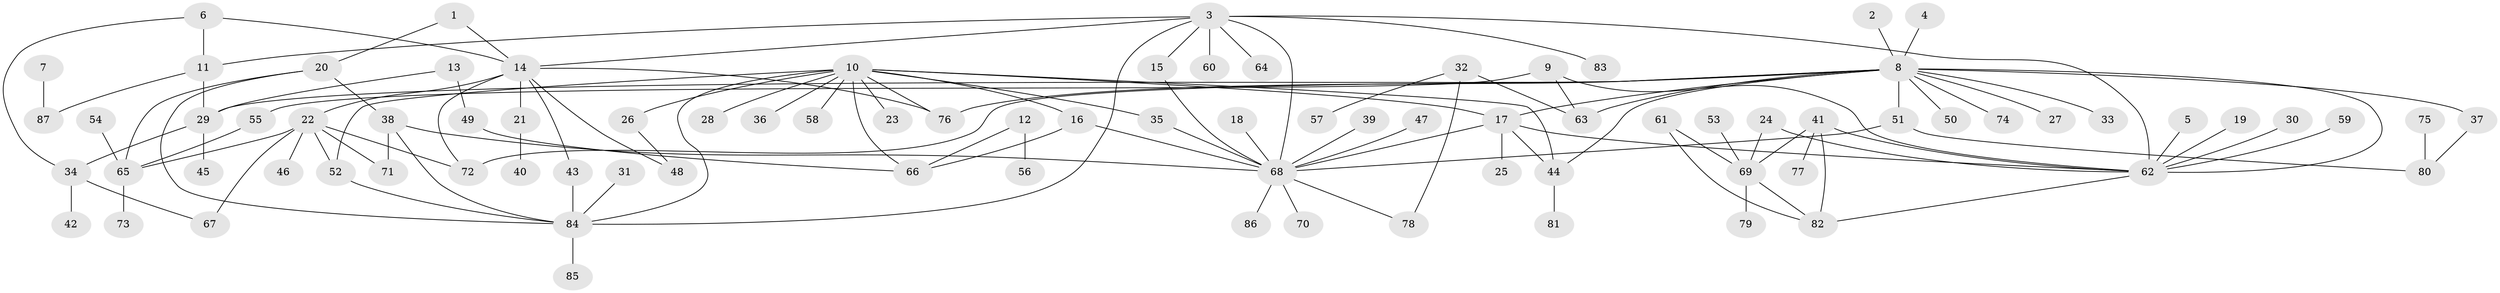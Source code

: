 // original degree distribution, {10: 0.016260162601626018, 11: 0.008130081300813009, 3: 0.06504065040650407, 2: 0.2601626016260163, 4: 0.08943089430894309, 5: 0.024390243902439025, 17: 0.008130081300813009, 13: 0.008130081300813009, 1: 0.4715447154471545, 9: 0.008130081300813009, 14: 0.016260162601626018, 6: 0.016260162601626018, 7: 0.008130081300813009}
// Generated by graph-tools (version 1.1) at 2025/36/03/04/25 23:36:49]
// undirected, 87 vertices, 122 edges
graph export_dot {
  node [color=gray90,style=filled];
  1;
  2;
  3;
  4;
  5;
  6;
  7;
  8;
  9;
  10;
  11;
  12;
  13;
  14;
  15;
  16;
  17;
  18;
  19;
  20;
  21;
  22;
  23;
  24;
  25;
  26;
  27;
  28;
  29;
  30;
  31;
  32;
  33;
  34;
  35;
  36;
  37;
  38;
  39;
  40;
  41;
  42;
  43;
  44;
  45;
  46;
  47;
  48;
  49;
  50;
  51;
  52;
  53;
  54;
  55;
  56;
  57;
  58;
  59;
  60;
  61;
  62;
  63;
  64;
  65;
  66;
  67;
  68;
  69;
  70;
  71;
  72;
  73;
  74;
  75;
  76;
  77;
  78;
  79;
  80;
  81;
  82;
  83;
  84;
  85;
  86;
  87;
  1 -- 14 [weight=1.0];
  1 -- 20 [weight=1.0];
  2 -- 8 [weight=1.0];
  3 -- 11 [weight=1.0];
  3 -- 14 [weight=1.0];
  3 -- 15 [weight=1.0];
  3 -- 60 [weight=1.0];
  3 -- 62 [weight=1.0];
  3 -- 64 [weight=1.0];
  3 -- 68 [weight=1.0];
  3 -- 83 [weight=1.0];
  3 -- 84 [weight=1.0];
  4 -- 8 [weight=1.0];
  5 -- 62 [weight=1.0];
  6 -- 11 [weight=1.0];
  6 -- 14 [weight=1.0];
  6 -- 34 [weight=1.0];
  7 -- 87 [weight=1.0];
  8 -- 17 [weight=1.0];
  8 -- 27 [weight=1.0];
  8 -- 29 [weight=1.0];
  8 -- 33 [weight=1.0];
  8 -- 37 [weight=1.0];
  8 -- 44 [weight=1.0];
  8 -- 50 [weight=1.0];
  8 -- 51 [weight=1.0];
  8 -- 62 [weight=1.0];
  8 -- 63 [weight=1.0];
  8 -- 72 [weight=1.0];
  8 -- 74 [weight=1.0];
  8 -- 76 [weight=1.0];
  9 -- 55 [weight=1.0];
  9 -- 62 [weight=1.0];
  9 -- 63 [weight=1.0];
  10 -- 16 [weight=1.0];
  10 -- 17 [weight=1.0];
  10 -- 23 [weight=1.0];
  10 -- 26 [weight=1.0];
  10 -- 28 [weight=1.0];
  10 -- 35 [weight=1.0];
  10 -- 36 [weight=1.0];
  10 -- 44 [weight=1.0];
  10 -- 52 [weight=1.0];
  10 -- 58 [weight=1.0];
  10 -- 66 [weight=1.0];
  10 -- 76 [weight=1.0];
  10 -- 84 [weight=1.0];
  11 -- 29 [weight=1.0];
  11 -- 87 [weight=1.0];
  12 -- 56 [weight=1.0];
  12 -- 66 [weight=1.0];
  13 -- 29 [weight=1.0];
  13 -- 49 [weight=1.0];
  14 -- 21 [weight=1.0];
  14 -- 22 [weight=1.0];
  14 -- 43 [weight=1.0];
  14 -- 48 [weight=1.0];
  14 -- 72 [weight=1.0];
  14 -- 76 [weight=1.0];
  15 -- 68 [weight=1.0];
  16 -- 66 [weight=1.0];
  16 -- 68 [weight=1.0];
  17 -- 25 [weight=1.0];
  17 -- 44 [weight=1.0];
  17 -- 62 [weight=1.0];
  17 -- 68 [weight=1.0];
  18 -- 68 [weight=1.0];
  19 -- 62 [weight=1.0];
  20 -- 38 [weight=1.0];
  20 -- 65 [weight=1.0];
  20 -- 84 [weight=1.0];
  21 -- 40 [weight=1.0];
  22 -- 46 [weight=1.0];
  22 -- 52 [weight=1.0];
  22 -- 65 [weight=1.0];
  22 -- 67 [weight=1.0];
  22 -- 71 [weight=1.0];
  22 -- 72 [weight=1.0];
  24 -- 62 [weight=1.0];
  24 -- 69 [weight=1.0];
  26 -- 48 [weight=1.0];
  29 -- 34 [weight=1.0];
  29 -- 45 [weight=1.0];
  30 -- 62 [weight=1.0];
  31 -- 84 [weight=1.0];
  32 -- 57 [weight=1.0];
  32 -- 63 [weight=1.0];
  32 -- 78 [weight=1.0];
  34 -- 42 [weight=1.0];
  34 -- 67 [weight=1.0];
  35 -- 68 [weight=1.0];
  37 -- 80 [weight=1.0];
  38 -- 68 [weight=1.0];
  38 -- 71 [weight=1.0];
  38 -- 84 [weight=1.0];
  39 -- 68 [weight=1.0];
  41 -- 62 [weight=1.0];
  41 -- 69 [weight=1.0];
  41 -- 77 [weight=1.0];
  41 -- 82 [weight=1.0];
  43 -- 84 [weight=1.0];
  44 -- 81 [weight=1.0];
  47 -- 68 [weight=1.0];
  49 -- 66 [weight=1.0];
  51 -- 68 [weight=1.0];
  51 -- 80 [weight=1.0];
  52 -- 84 [weight=1.0];
  53 -- 69 [weight=1.0];
  54 -- 65 [weight=1.0];
  55 -- 65 [weight=1.0];
  59 -- 62 [weight=1.0];
  61 -- 69 [weight=1.0];
  61 -- 82 [weight=1.0];
  62 -- 82 [weight=1.0];
  65 -- 73 [weight=1.0];
  68 -- 70 [weight=1.0];
  68 -- 78 [weight=1.0];
  68 -- 86 [weight=1.0];
  69 -- 79 [weight=1.0];
  69 -- 82 [weight=1.0];
  75 -- 80 [weight=1.0];
  84 -- 85 [weight=1.0];
}
